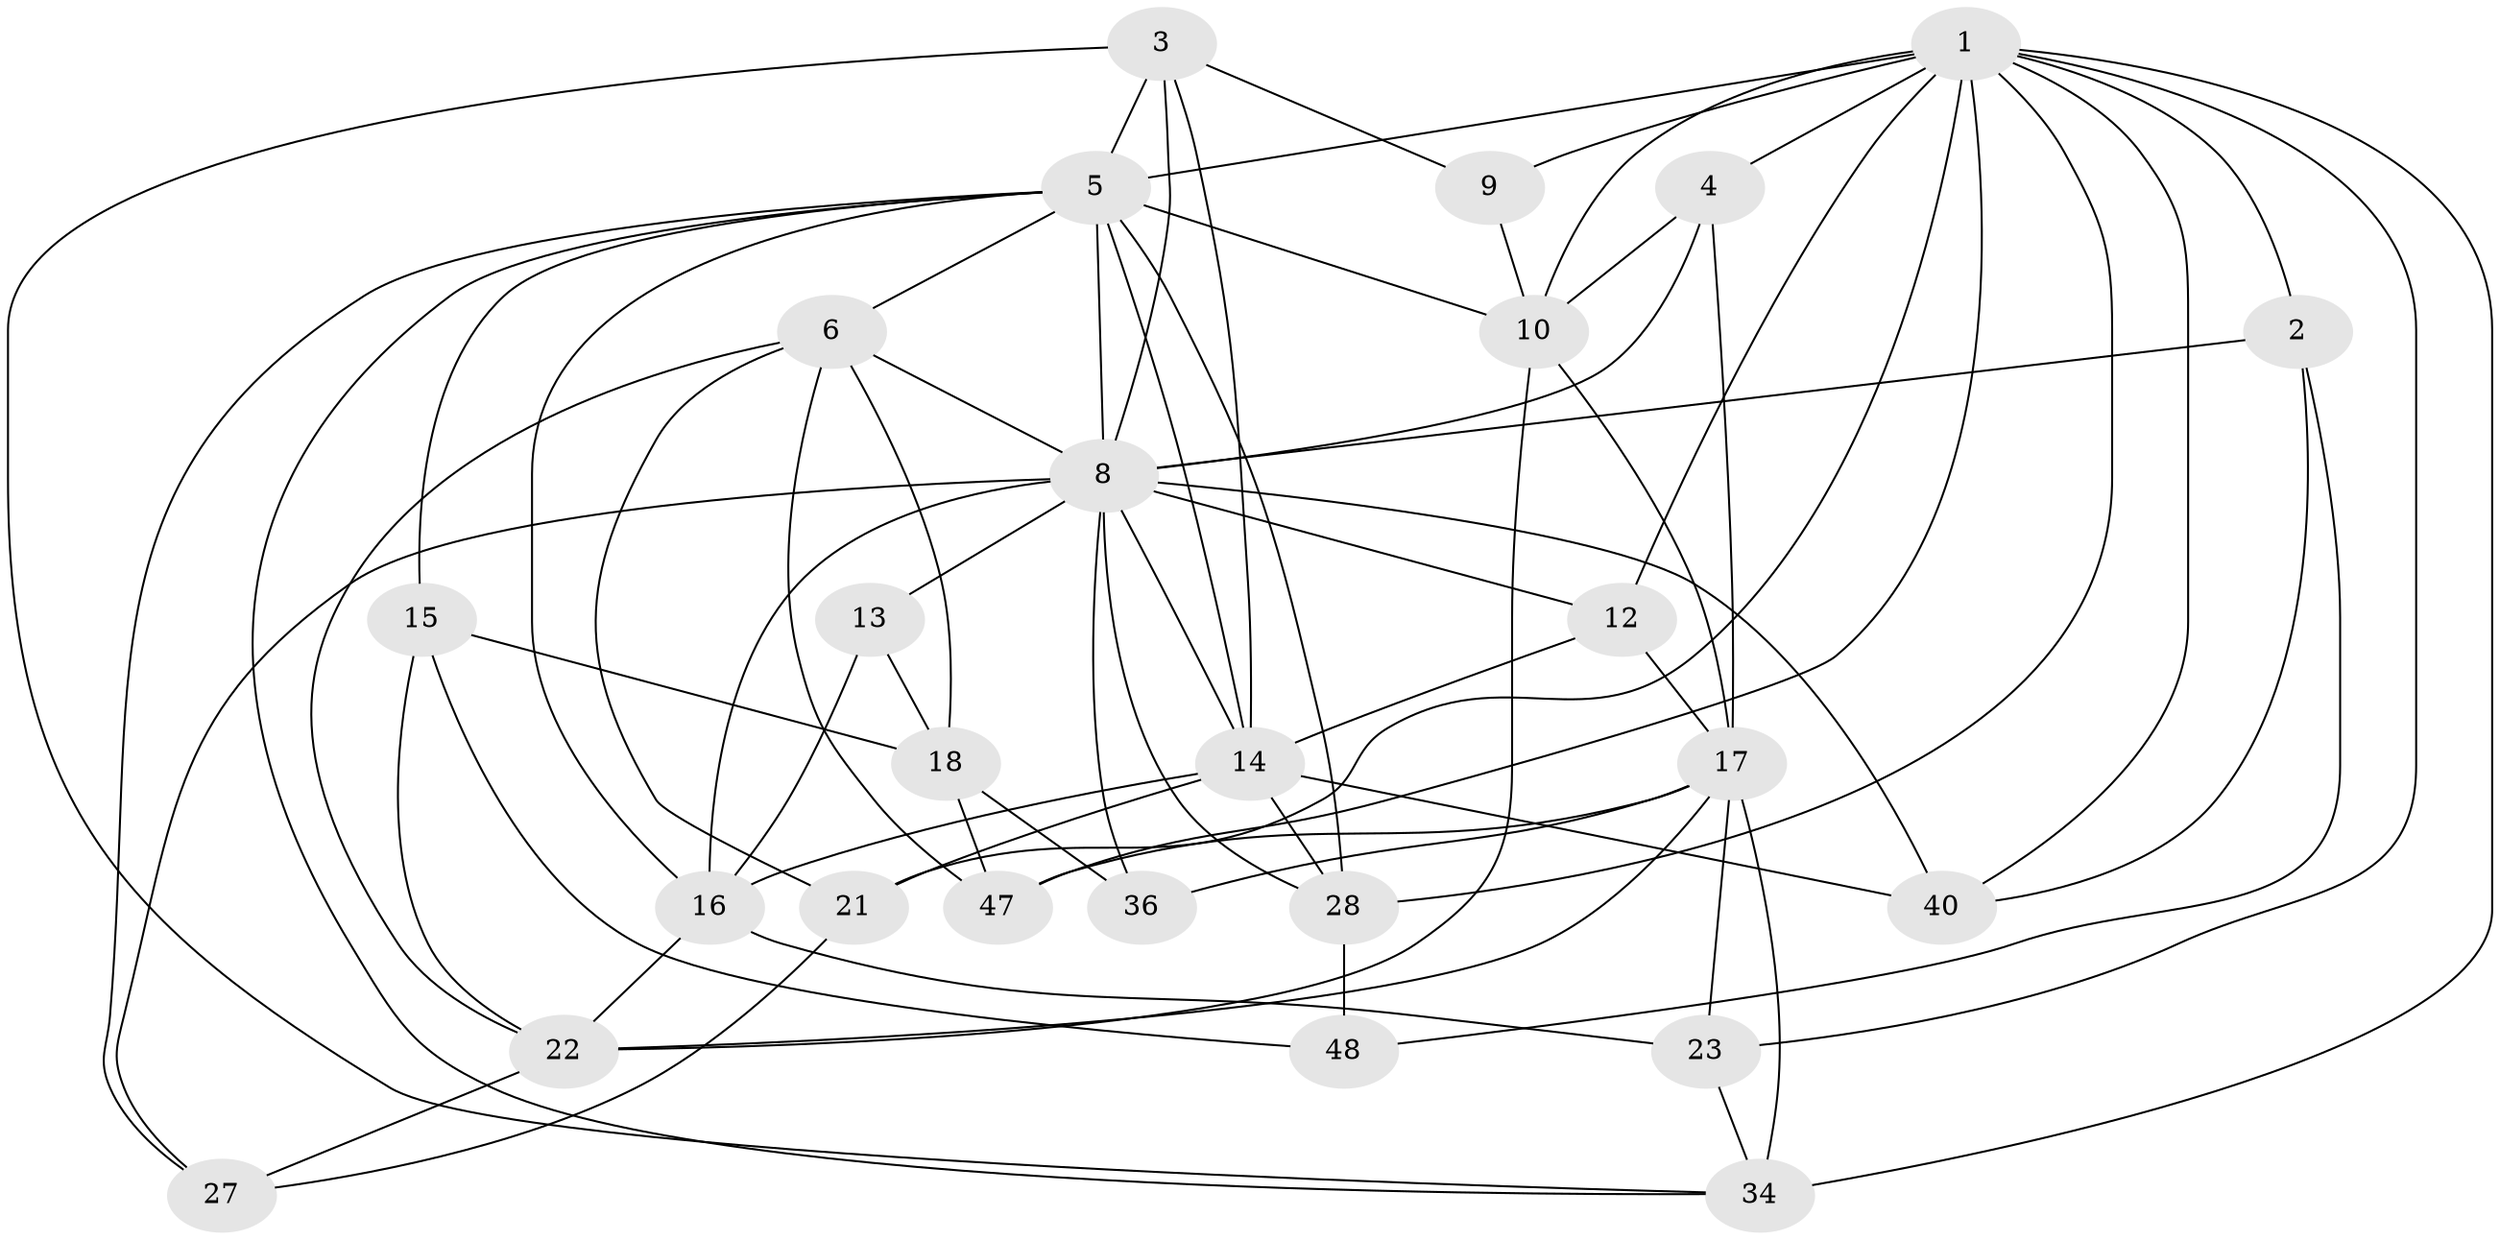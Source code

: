 // original degree distribution, {4: 1.0}
// Generated by graph-tools (version 1.1) at 2025/16/03/09/25 04:16:42]
// undirected, 26 vertices, 72 edges
graph export_dot {
graph [start="1"]
  node [color=gray90,style=filled];
  1 [super="+33+11+25"];
  2;
  3 [super="+29"];
  4;
  5 [super="+52+7"];
  6 [super="+50"];
  8 [super="+19+42"];
  9;
  10 [super="+20"];
  12;
  13;
  14 [super="+37+31"];
  15;
  16 [super="+45"];
  17 [super="+26"];
  18 [super="+30"];
  21;
  22 [super="+38"];
  23;
  27;
  28 [super="+39"];
  34 [super="+51"];
  36;
  40;
  47;
  48;
  1 -- 2;
  1 -- 4;
  1 -- 23;
  1 -- 28;
  1 -- 47;
  1 -- 40;
  1 -- 9 [weight=2];
  1 -- 34 [weight=2];
  1 -- 5;
  1 -- 21;
  1 -- 10;
  1 -- 12;
  2 -- 48;
  2 -- 40;
  2 -- 8;
  3 -- 9;
  3 -- 14;
  3 -- 34;
  3 -- 5 [weight=2];
  3 -- 8;
  4 -- 10;
  4 -- 8;
  4 -- 17;
  5 -- 16;
  5 -- 6;
  5 -- 28;
  5 -- 14;
  5 -- 15;
  5 -- 27;
  5 -- 34;
  5 -- 10;
  5 -- 8;
  6 -- 18;
  6 -- 21;
  6 -- 47;
  6 -- 22;
  6 -- 8;
  8 -- 16;
  8 -- 27;
  8 -- 28;
  8 -- 14;
  8 -- 36 [weight=2];
  8 -- 40;
  8 -- 12;
  8 -- 13;
  9 -- 10;
  10 -- 22;
  10 -- 17;
  12 -- 17;
  12 -- 14;
  13 -- 16;
  13 -- 18 [weight=2];
  14 -- 28;
  14 -- 40;
  14 -- 21;
  14 -- 16;
  15 -- 22;
  15 -- 48;
  15 -- 18;
  16 -- 23;
  16 -- 22;
  17 -- 36;
  17 -- 34;
  17 -- 22;
  17 -- 23;
  17 -- 47;
  18 -- 47;
  18 -- 36;
  21 -- 27;
  22 -- 27;
  23 -- 34;
  28 -- 48 [weight=2];
}
